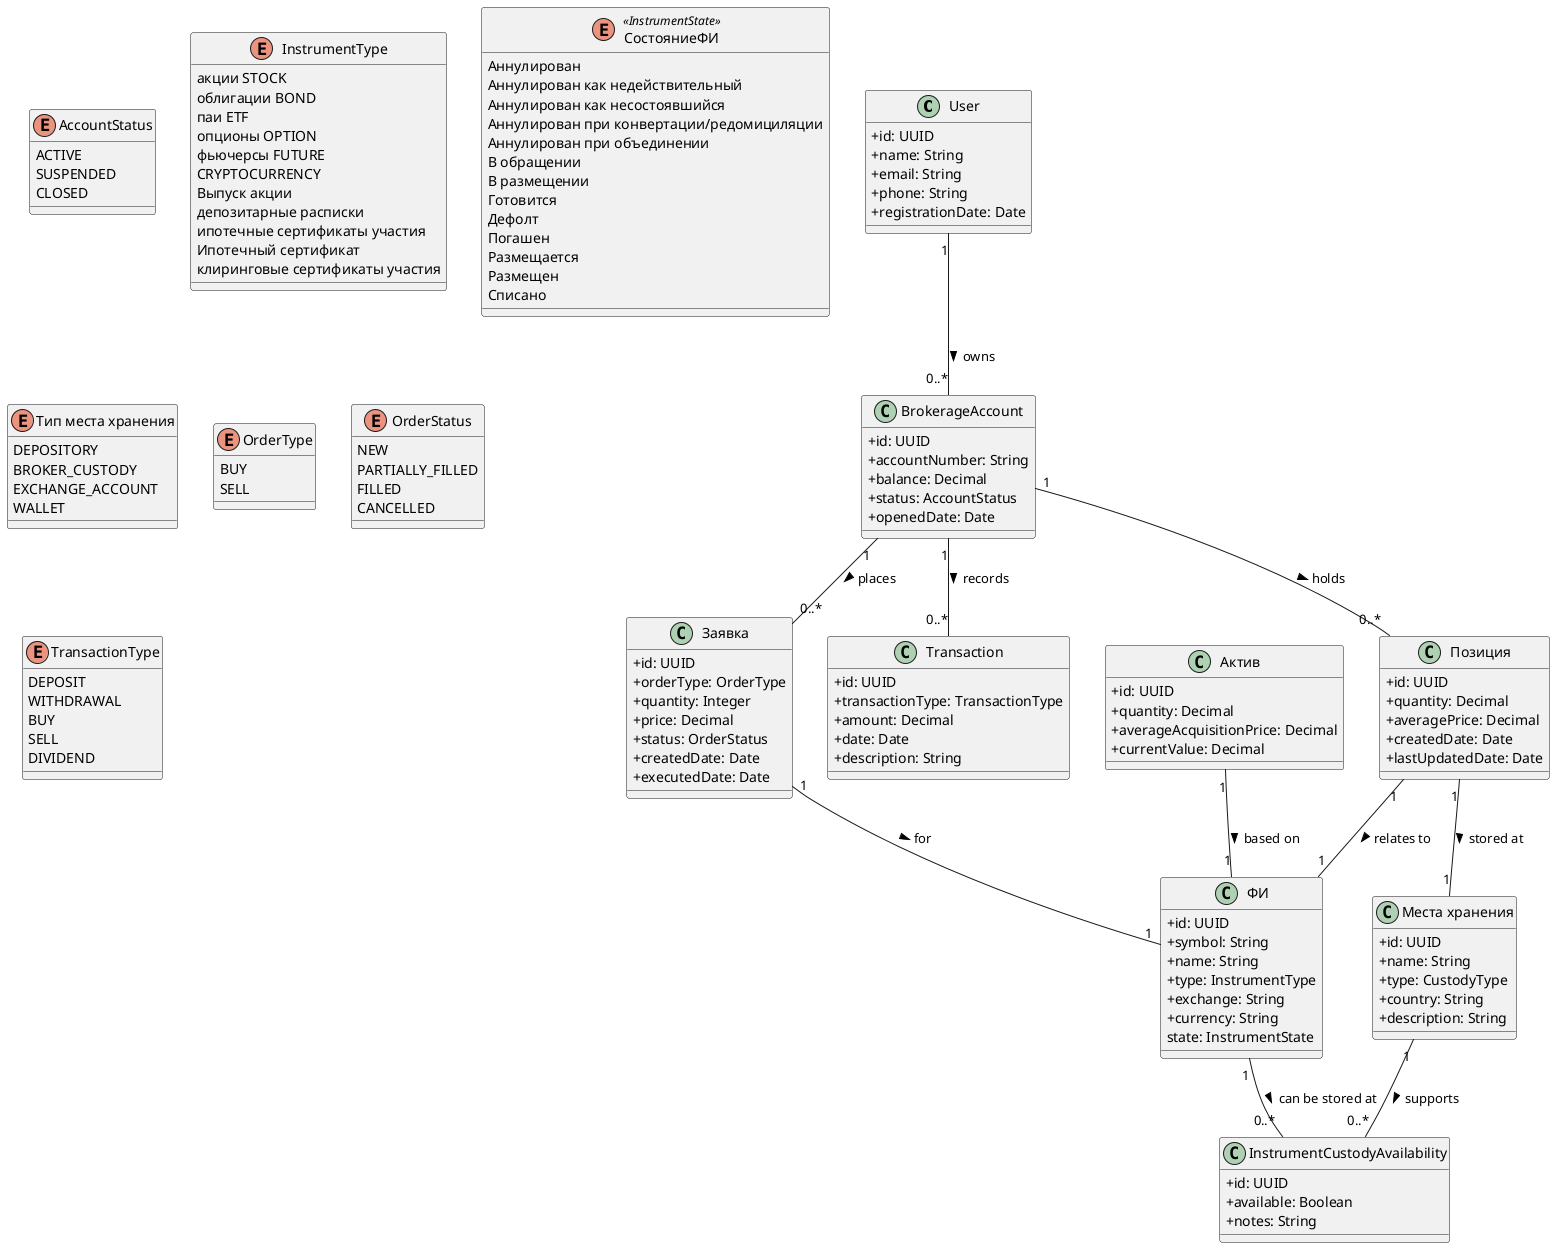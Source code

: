 @startuml (id=invest)
skinparam classAttributeIconSize 0
hide note

' Основные сущности
class User {
  +id: UUID
  +name: String
  +email: String
  +phone: String
  +registrationDate: Date
}

class BrokerageAccount {
  +id: UUID
  +accountNumber: String
  +balance: Decimal
  +status: AccountStatus
  +openedDate: Date
}

enum AccountStatus {
  ACTIVE
  SUSPENDED
  CLOSED
}

' note left
' Финансовый инструмент — это то, 
' чем ты торгуешь (акция, облигация, опцион).
' end note
class "ФИ" AS FinancialInstrument {
  +id: UUID
  +symbol: String
  +name: String
  +type: InstrumentType
  +exchange: String
  +currency: String
	state: InstrumentState
}

enum InstrumentType {
	акции STOCK
	облигации BOND
	паи ETF
	опционы OPTION
	фьючерсы FUTURE
	CRYPTOCURRENCY
	Выпуск акции
	депозитарные расписки
	ипотечные сертификаты участия
	Ипотечный сертификат
	клиринговые сертификаты участия
}

enum "СостояниеФИ" AS InstrumentState <<InstrumentState>> {
	Аннулирован
	Аннулирован как недействительный
	Аннулирован как несостоявшийся
	Аннулирован при конвертации/редомициляции
	Аннулирован при объединении
	В обращении
	В размещении
	Готовится
	Дефолт
	Погашен
	Размещается
	Размещен
	Списано
}

' note left
' После покупки ФИ, у инвестора 
' появляется актив в портфеле.
' end note
class "Актив" AS Asset {
  +id: UUID
  +quantity: Decimal
  +averageAcquisitionPrice: Decimal
  +currentValue: Decimal
}

class "Заявка" AS Order {
  +id: UUID
  +orderType: OrderType
  +quantity: Integer
  +price: Decimal
  +status: OrderStatus
  +createdDate: Date
  +executedDate: Date
}

class Transaction {
  +id: UUID
  +transactionType: TransactionType
  +amount: Decimal
  +date: Date
  +description: String
}

class "Позиция" AS Position {
  +id: UUID
  +quantity: Decimal
  +averagePrice: Decimal
  +createdDate: Date
  +lastUpdatedDate: Date
}

class "Места хранения" AS CustodyLocation {
  +id: UUID
  +name: String
  +type: CustodyType
  +country: String
  +description: String
}

' Не все инструменты можно хранить везде. Например:
' Акции хранятся через депозитарии (DEPOSITORY).
' Фьючерсы — на биржевых счетах (EXCHANGE_ACCOUNT).
' Криптовалюта — в кошельках (WALLET).
enum "Тип места хранения" AS CustodyType {
  DEPOSITORY
  BROKER_CUSTODY
  EXCHANGE_ACCOUNT
  WALLET
}

' отображает доступность хранения конкретного финансового инструмента в конкретном месте хранения.
' Один инструмент может храниться в нескольких местах.
' Одно место может поддерживать хранение разных инструментов.
class InstrumentCustodyAvailability {
  +id: UUID
  +available: Boolean
  +notes: String
}

' Перечисления


enum OrderType {
  BUY
  SELL
}

enum OrderStatus {
  NEW
  PARTIALLY_FILLED
  FILLED
  CANCELLED
}

enum TransactionType {
  DEPOSIT
  WITHDRAWAL
  BUY
  SELL
  DIVIDEND
}

' Связи
User "1" -- "0..*" BrokerageAccount : owns >
BrokerageAccount "1" -- "0..*" Order : places >
Order "1" -- "1" FinancialInstrument : for >
BrokerageAccount "1" -- "0..*" Transaction : records >
BrokerageAccount "1" -- "0..*" Position : holds >
Position "1" -- "1" FinancialInstrument : relates to >
Position "1" -- "1" CustodyLocation : stored at >
Asset "1" -- "1" FinancialInstrument : based on >
FinancialInstrument "1" -- "0..*" InstrumentCustodyAvailability : can be stored at >
CustodyLocation "1" -- "0..*" InstrumentCustodyAvailability : supports >

@enduml
